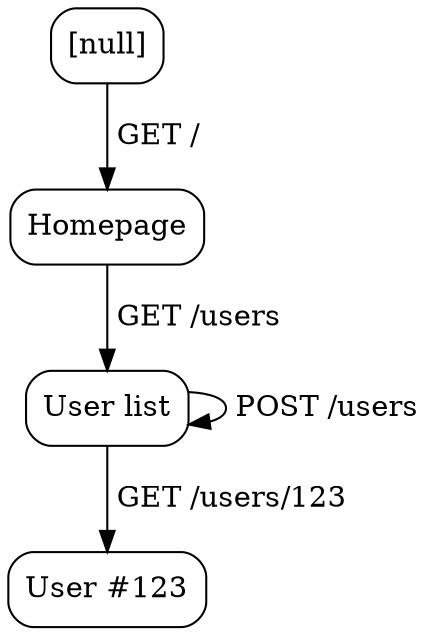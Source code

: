 digraph AppState {
    node [style=rounded, shape=box, fixedsize=false];

    "[null]" -> "Homepage" [label = " GET /"]
    "Homepage" -> "User list" [label = " GET /users"]
    "User list" -> "User list" [label = " POST /users"]
    "User list" -> "User #123" [label = " GET /users/123"]
}
